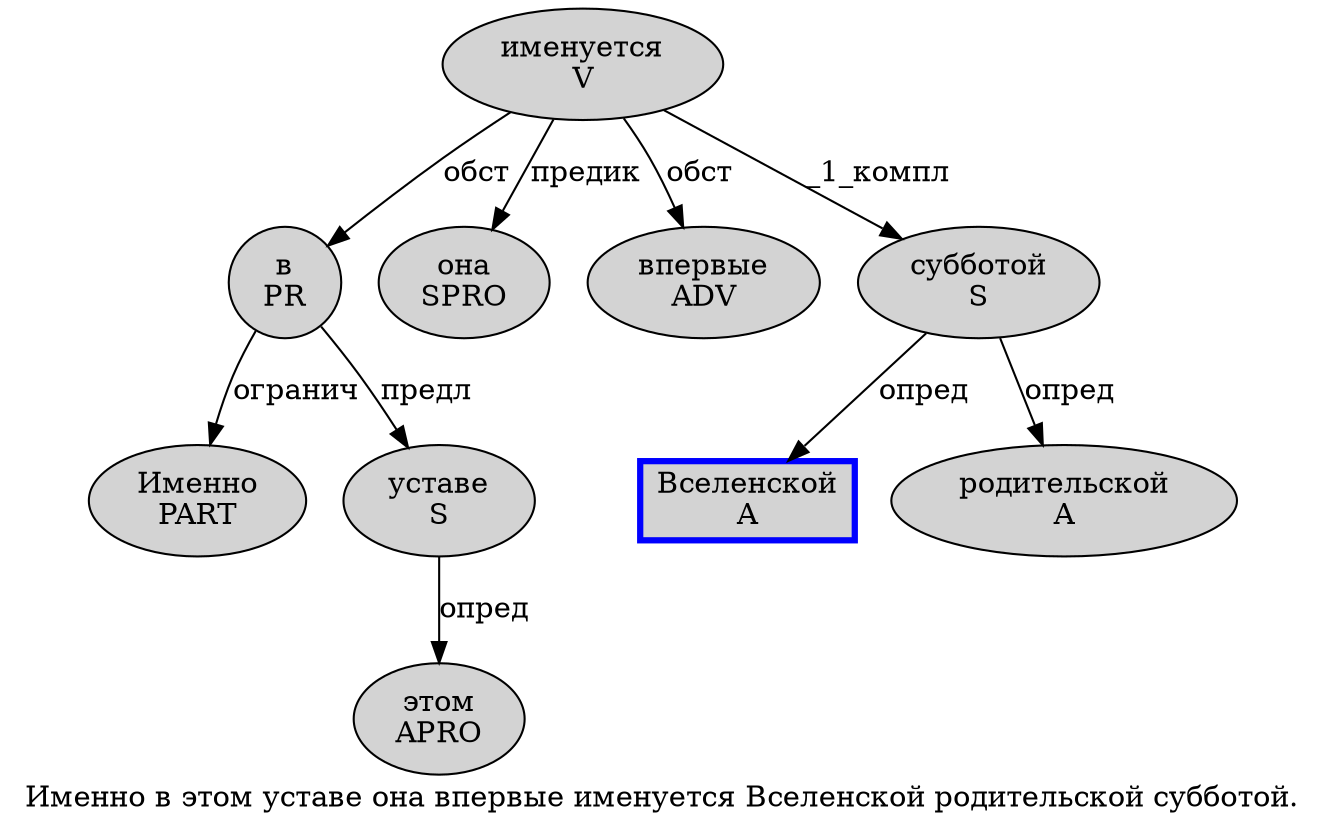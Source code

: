digraph SENTENCE_749 {
	graph [label="Именно в этом уставе она впервые именуется Вселенской родительской субботой."]
	node [style=filled]
		0 [label="Именно
PART" color="" fillcolor=lightgray penwidth=1 shape=ellipse]
		1 [label="в
PR" color="" fillcolor=lightgray penwidth=1 shape=ellipse]
		2 [label="этом
APRO" color="" fillcolor=lightgray penwidth=1 shape=ellipse]
		3 [label="уставе
S" color="" fillcolor=lightgray penwidth=1 shape=ellipse]
		4 [label="она
SPRO" color="" fillcolor=lightgray penwidth=1 shape=ellipse]
		5 [label="впервые
ADV" color="" fillcolor=lightgray penwidth=1 shape=ellipse]
		6 [label="именуется
V" color="" fillcolor=lightgray penwidth=1 shape=ellipse]
		7 [label="Вселенской
A" color=blue fillcolor=lightgray penwidth=3 shape=box]
		8 [label="родительской
A" color="" fillcolor=lightgray penwidth=1 shape=ellipse]
		9 [label="субботой
S" color="" fillcolor=lightgray penwidth=1 shape=ellipse]
			6 -> 1 [label="обст"]
			6 -> 4 [label="предик"]
			6 -> 5 [label="обст"]
			6 -> 9 [label="_1_компл"]
			1 -> 0 [label="огранич"]
			1 -> 3 [label="предл"]
			3 -> 2 [label="опред"]
			9 -> 7 [label="опред"]
			9 -> 8 [label="опред"]
}